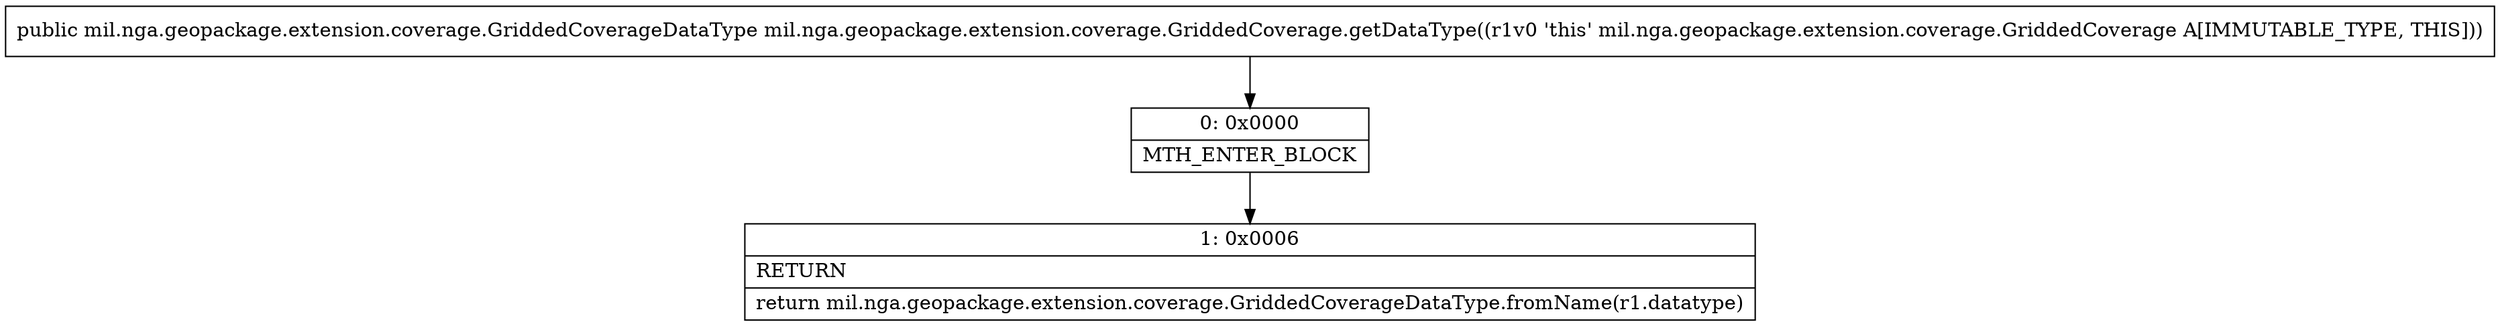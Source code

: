 digraph "CFG formil.nga.geopackage.extension.coverage.GriddedCoverage.getDataType()Lmil\/nga\/geopackage\/extension\/coverage\/GriddedCoverageDataType;" {
Node_0 [shape=record,label="{0\:\ 0x0000|MTH_ENTER_BLOCK\l}"];
Node_1 [shape=record,label="{1\:\ 0x0006|RETURN\l|return mil.nga.geopackage.extension.coverage.GriddedCoverageDataType.fromName(r1.datatype)\l}"];
MethodNode[shape=record,label="{public mil.nga.geopackage.extension.coverage.GriddedCoverageDataType mil.nga.geopackage.extension.coverage.GriddedCoverage.getDataType((r1v0 'this' mil.nga.geopackage.extension.coverage.GriddedCoverage A[IMMUTABLE_TYPE, THIS])) }"];
MethodNode -> Node_0;
Node_0 -> Node_1;
}

